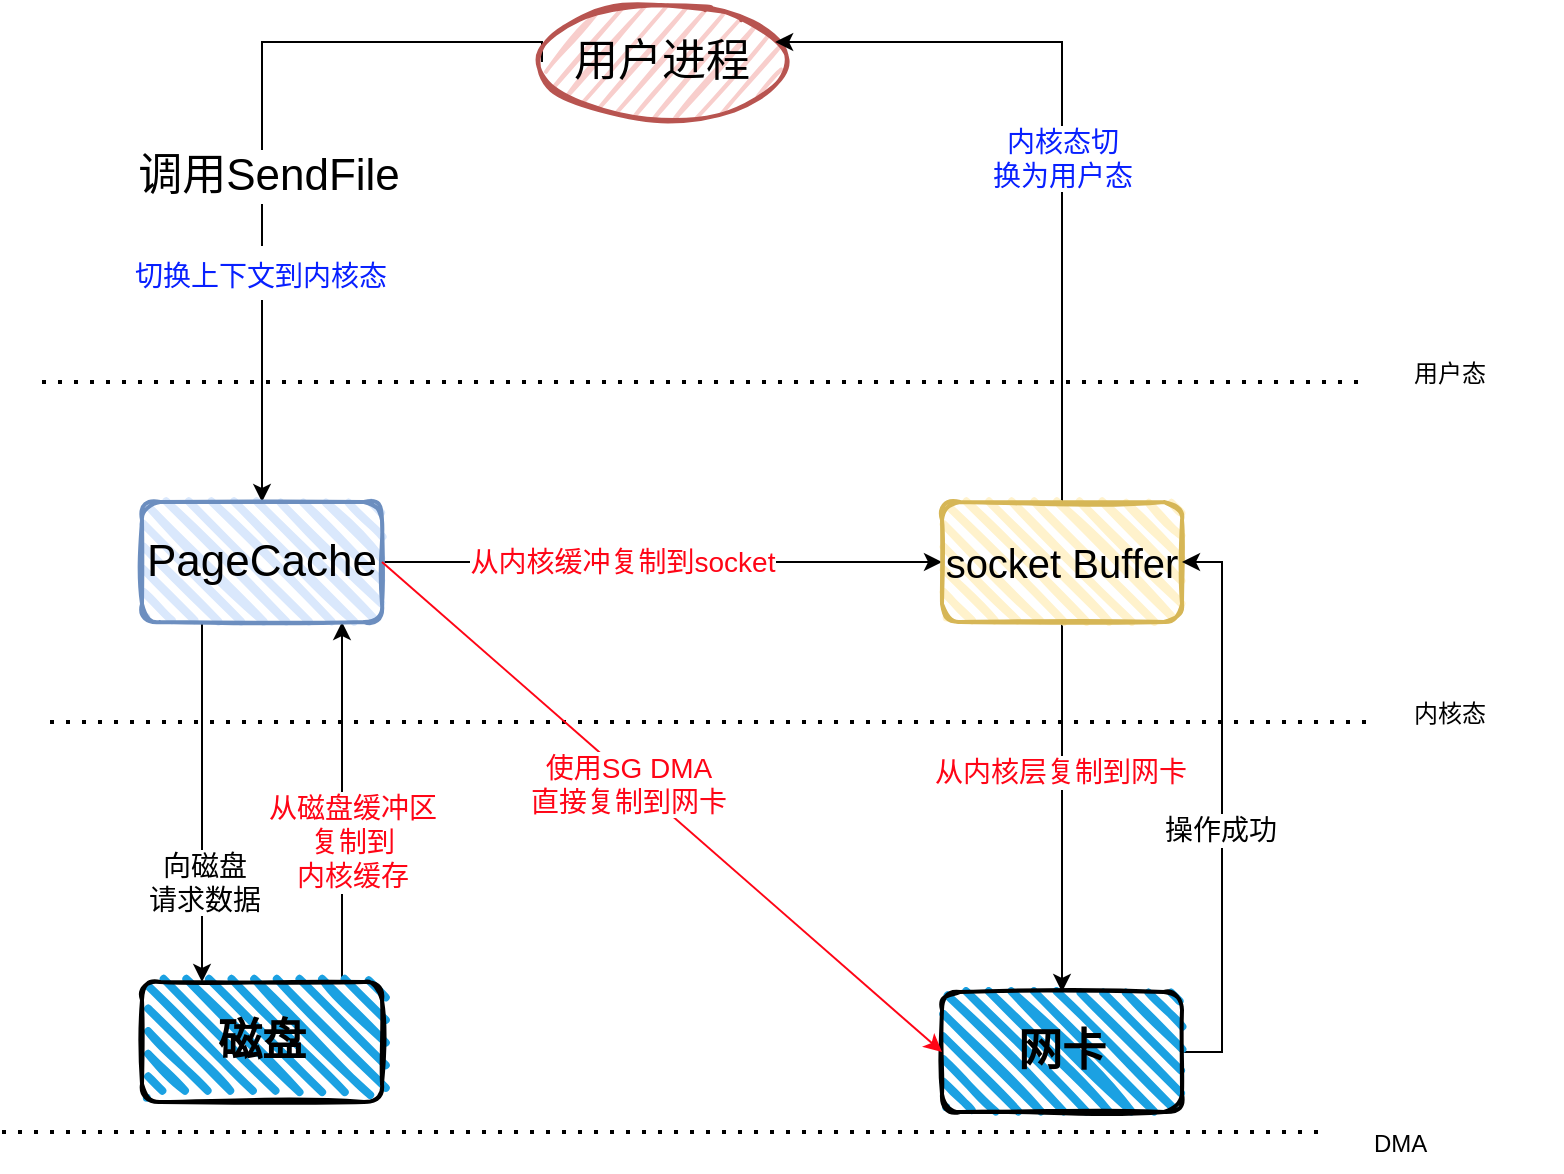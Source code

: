 <mxfile version="20.0.3" type="github">
  <diagram id="3L6O_lImzKorQvmIJOO7" name="第 1 页">
    <mxGraphModel dx="2062" dy="1122" grid="1" gridSize="10" guides="1" tooltips="1" connect="1" arrows="1" fold="1" page="1" pageScale="1" pageWidth="827" pageHeight="1169" math="0" shadow="0">
      <root>
        <mxCell id="0" />
        <mxCell id="1" parent="0" />
        <mxCell id="mh9Fd2oe_hD2y2MzJxfC-1" value="" style="endArrow=none;dashed=1;html=1;dashPattern=1 3;strokeWidth=2;rounded=0;" edge="1" parent="1">
          <mxGeometry width="50" height="50" relative="1" as="geometry">
            <mxPoint x="80" y="310" as="sourcePoint" />
            <mxPoint x="740" y="310" as="targetPoint" />
          </mxGeometry>
        </mxCell>
        <mxCell id="mh9Fd2oe_hD2y2MzJxfC-2" value="" style="endArrow=none;dashed=1;html=1;dashPattern=1 3;strokeWidth=2;rounded=0;" edge="1" parent="1">
          <mxGeometry width="50" height="50" relative="1" as="geometry">
            <mxPoint x="84" y="480" as="sourcePoint" />
            <mxPoint x="744" y="480" as="targetPoint" />
          </mxGeometry>
        </mxCell>
        <mxCell id="mh9Fd2oe_hD2y2MzJxfC-3" value="" style="endArrow=none;dashed=1;html=1;dashPattern=1 3;strokeWidth=2;rounded=0;" edge="1" parent="1">
          <mxGeometry width="50" height="50" relative="1" as="geometry">
            <mxPoint x="60" y="685" as="sourcePoint" />
            <mxPoint x="720" y="685" as="targetPoint" />
            <Array as="points">
              <mxPoint x="380" y="685" />
            </Array>
          </mxGeometry>
        </mxCell>
        <mxCell id="mh9Fd2oe_hD2y2MzJxfC-4" value="用户态" style="text;strokeColor=none;fillColor=none;align=left;verticalAlign=middle;spacingLeft=4;spacingRight=4;overflow=hidden;points=[[0,0.5],[1,0.5]];portConstraint=eastwest;rotatable=0;" vertex="1" parent="1">
          <mxGeometry x="760" y="290" width="80" height="30" as="geometry" />
        </mxCell>
        <mxCell id="mh9Fd2oe_hD2y2MzJxfC-5" value="内核态" style="text;strokeColor=none;fillColor=none;align=left;verticalAlign=middle;spacingLeft=4;spacingRight=4;overflow=hidden;points=[[0,0.5],[1,0.5]];portConstraint=eastwest;rotatable=0;" vertex="1" parent="1">
          <mxGeometry x="760" y="460" width="80" height="30" as="geometry" />
        </mxCell>
        <mxCell id="mh9Fd2oe_hD2y2MzJxfC-6" value="DMA" style="text;strokeColor=none;fillColor=none;align=left;verticalAlign=middle;spacingLeft=4;spacingRight=4;overflow=hidden;points=[[0,0.5],[1,0.5]];portConstraint=eastwest;rotatable=0;" vertex="1" parent="1">
          <mxGeometry x="740" y="675" width="80" height="30" as="geometry" />
        </mxCell>
        <mxCell id="mh9Fd2oe_hD2y2MzJxfC-16" style="edgeStyle=orthogonalEdgeStyle;rounded=0;orthogonalLoop=1;jettySize=auto;html=1;fontSize=14;" edge="1" parent="1" source="mh9Fd2oe_hD2y2MzJxfC-7" target="mh9Fd2oe_hD2y2MzJxfC-12">
          <mxGeometry relative="1" as="geometry">
            <mxPoint x="190" y="490" as="targetPoint" />
            <Array as="points">
              <mxPoint x="230" y="500" />
              <mxPoint x="230" y="500" />
            </Array>
          </mxGeometry>
        </mxCell>
        <mxCell id="mh9Fd2oe_hD2y2MzJxfC-18" value="从磁盘缓冲区&lt;br&gt;复制到&lt;br&gt;内核缓存" style="edgeLabel;html=1;align=center;verticalAlign=middle;resizable=0;points=[];fontSize=14;fontColor=#FF0516;" vertex="1" connectable="0" parent="mh9Fd2oe_hD2y2MzJxfC-16">
          <mxGeometry x="0.222" y="-5" relative="1" as="geometry">
            <mxPoint y="40" as="offset" />
          </mxGeometry>
        </mxCell>
        <mxCell id="mh9Fd2oe_hD2y2MzJxfC-7" value="&lt;b&gt;&lt;font style=&quot;font-size: 22px;&quot;&gt;磁盘&lt;/font&gt;&lt;/b&gt;" style="rounded=1;whiteSpace=wrap;html=1;strokeWidth=2;fillWeight=4;hachureGap=8;hachureAngle=45;fillColor=#1ba1e2;sketch=1;" vertex="1" parent="1">
          <mxGeometry x="130" y="610" width="120" height="60" as="geometry" />
        </mxCell>
        <mxCell id="mh9Fd2oe_hD2y2MzJxfC-11" style="edgeStyle=orthogonalEdgeStyle;rounded=0;orthogonalLoop=1;jettySize=auto;html=1;exitX=0;exitY=0.5;exitDx=0;exitDy=0;fontSize=22;" edge="1" parent="1" source="mh9Fd2oe_hD2y2MzJxfC-10" target="mh9Fd2oe_hD2y2MzJxfC-12">
          <mxGeometry relative="1" as="geometry">
            <mxPoint x="190" y="370" as="targetPoint" />
            <Array as="points">
              <mxPoint x="190" y="140" />
            </Array>
          </mxGeometry>
        </mxCell>
        <mxCell id="mh9Fd2oe_hD2y2MzJxfC-13" value="调用SendFile" style="edgeLabel;html=1;align=center;verticalAlign=middle;resizable=0;points=[];fontSize=22;" vertex="1" connectable="0" parent="mh9Fd2oe_hD2y2MzJxfC-11">
          <mxGeometry x="0.142" y="3" relative="1" as="geometry">
            <mxPoint as="offset" />
          </mxGeometry>
        </mxCell>
        <mxCell id="mh9Fd2oe_hD2y2MzJxfC-14" value="&lt;font style=&quot;font-size: 14px;&quot;&gt;切换上下文到内核态&lt;/font&gt;" style="edgeLabel;html=1;align=center;verticalAlign=middle;resizable=0;points=[];fontSize=22;fontColor=#0820FF;" vertex="1" connectable="0" parent="mh9Fd2oe_hD2y2MzJxfC-11">
          <mxGeometry x="0.392" y="-1" relative="1" as="geometry">
            <mxPoint as="offset" />
          </mxGeometry>
        </mxCell>
        <mxCell id="mh9Fd2oe_hD2y2MzJxfC-10" value="用户进程" style="ellipse;whiteSpace=wrap;html=1;strokeWidth=2;fillWeight=2;hachureGap=8;fillColor=#f8cecc;fillStyle=dots;sketch=1;fontSize=22;strokeColor=#b85450;" vertex="1" parent="1">
          <mxGeometry x="330" y="120" width="120" height="60" as="geometry" />
        </mxCell>
        <mxCell id="mh9Fd2oe_hD2y2MzJxfC-15" style="edgeStyle=orthogonalEdgeStyle;rounded=0;orthogonalLoop=1;jettySize=auto;html=1;exitX=0.5;exitY=1;exitDx=0;exitDy=0;fontSize=14;" edge="1" parent="1" source="mh9Fd2oe_hD2y2MzJxfC-12" target="mh9Fd2oe_hD2y2MzJxfC-7">
          <mxGeometry relative="1" as="geometry">
            <Array as="points">
              <mxPoint x="160" y="430" />
            </Array>
          </mxGeometry>
        </mxCell>
        <mxCell id="mh9Fd2oe_hD2y2MzJxfC-17" value="向磁盘&lt;br&gt;请求数据" style="edgeLabel;html=1;align=center;verticalAlign=middle;resizable=0;points=[];fontSize=14;" vertex="1" connectable="0" parent="mh9Fd2oe_hD2y2MzJxfC-15">
          <mxGeometry x="0.007" y="1" relative="1" as="geometry">
            <mxPoint y="54" as="offset" />
          </mxGeometry>
        </mxCell>
        <mxCell id="mh9Fd2oe_hD2y2MzJxfC-38" style="edgeStyle=orthogonalEdgeStyle;rounded=0;orthogonalLoop=1;jettySize=auto;html=1;exitX=1;exitY=0.5;exitDx=0;exitDy=0;entryX=0;entryY=0.5;entryDx=0;entryDy=0;fontSize=14;fontColor=#FF0516;" edge="1" parent="1" source="mh9Fd2oe_hD2y2MzJxfC-12" target="mh9Fd2oe_hD2y2MzJxfC-21">
          <mxGeometry relative="1" as="geometry" />
        </mxCell>
        <mxCell id="mh9Fd2oe_hD2y2MzJxfC-39" value="从内核缓冲复制到socket" style="edgeLabel;html=1;align=center;verticalAlign=middle;resizable=0;points=[];fontSize=14;fontColor=#FF0516;" vertex="1" connectable="0" parent="mh9Fd2oe_hD2y2MzJxfC-38">
          <mxGeometry x="-0.124" y="-4" relative="1" as="geometry">
            <mxPoint x="-3" y="-4" as="offset" />
          </mxGeometry>
        </mxCell>
        <mxCell id="mh9Fd2oe_hD2y2MzJxfC-12" value="PageCache" style="rounded=1;whiteSpace=wrap;html=1;strokeWidth=2;fillWeight=4;hachureGap=8;hachureAngle=45;fillColor=#dae8fc;sketch=1;fontSize=22;strokeColor=#6c8ebf;" vertex="1" parent="1">
          <mxGeometry x="130" y="370" width="120" height="60" as="geometry" />
        </mxCell>
        <mxCell id="mh9Fd2oe_hD2y2MzJxfC-30" style="edgeStyle=orthogonalEdgeStyle;rounded=0;orthogonalLoop=1;jettySize=auto;html=1;entryX=0.5;entryY=0;entryDx=0;entryDy=0;fontSize=14;" edge="1" parent="1" source="mh9Fd2oe_hD2y2MzJxfC-21" target="mh9Fd2oe_hD2y2MzJxfC-29">
          <mxGeometry relative="1" as="geometry" />
        </mxCell>
        <mxCell id="mh9Fd2oe_hD2y2MzJxfC-31" value="从内核层复制到网卡" style="edgeLabel;html=1;align=center;verticalAlign=middle;resizable=0;points=[];fontSize=14;fontColor=#FF0516;" vertex="1" connectable="0" parent="mh9Fd2oe_hD2y2MzJxfC-30">
          <mxGeometry x="-0.193" y="-1" relative="1" as="geometry">
            <mxPoint as="offset" />
          </mxGeometry>
        </mxCell>
        <mxCell id="mh9Fd2oe_hD2y2MzJxfC-35" style="edgeStyle=orthogonalEdgeStyle;rounded=0;orthogonalLoop=1;jettySize=auto;html=1;fontSize=14;" edge="1" parent="1" source="mh9Fd2oe_hD2y2MzJxfC-21" target="mh9Fd2oe_hD2y2MzJxfC-10">
          <mxGeometry relative="1" as="geometry">
            <mxPoint x="490" y="220" as="targetPoint" />
            <Array as="points">
              <mxPoint x="590" y="140" />
            </Array>
          </mxGeometry>
        </mxCell>
        <mxCell id="mh9Fd2oe_hD2y2MzJxfC-36" value="内核态切&lt;br&gt;换为用户态" style="edgeLabel;html=1;align=center;verticalAlign=middle;resizable=0;points=[];fontSize=14;fontColor=#0820FF;" vertex="1" connectable="0" parent="mh9Fd2oe_hD2y2MzJxfC-35">
          <mxGeometry x="-0.236" relative="1" as="geometry">
            <mxPoint y="-30" as="offset" />
          </mxGeometry>
        </mxCell>
        <mxCell id="mh9Fd2oe_hD2y2MzJxfC-21" value="&lt;font style=&quot;font-size: 20px;&quot;&gt;socket Buffer&lt;/font&gt;" style="rounded=1;whiteSpace=wrap;html=1;strokeWidth=2;fillWeight=4;hachureGap=8;hachureAngle=45;fillColor=#fff2cc;sketch=1;fontSize=14;strokeColor=#d6b656;" vertex="1" parent="1">
          <mxGeometry x="530" y="370" width="120" height="60" as="geometry" />
        </mxCell>
        <mxCell id="mh9Fd2oe_hD2y2MzJxfC-33" style="edgeStyle=orthogonalEdgeStyle;rounded=0;orthogonalLoop=1;jettySize=auto;html=1;entryX=1;entryY=0.5;entryDx=0;entryDy=0;fontSize=14;" edge="1" parent="1" source="mh9Fd2oe_hD2y2MzJxfC-29" target="mh9Fd2oe_hD2y2MzJxfC-21">
          <mxGeometry relative="1" as="geometry">
            <Array as="points">
              <mxPoint x="670" y="645" />
              <mxPoint x="670" y="400" />
            </Array>
          </mxGeometry>
        </mxCell>
        <mxCell id="mh9Fd2oe_hD2y2MzJxfC-34" value="操作成功" style="edgeLabel;html=1;align=center;verticalAlign=middle;resizable=0;points=[];fontSize=14;" vertex="1" connectable="0" parent="mh9Fd2oe_hD2y2MzJxfC-33">
          <mxGeometry x="-0.081" y="1" relative="1" as="geometry">
            <mxPoint as="offset" />
          </mxGeometry>
        </mxCell>
        <mxCell id="mh9Fd2oe_hD2y2MzJxfC-29" value="&lt;b&gt;&lt;font style=&quot;font-size: 22px;&quot;&gt;网卡&lt;/font&gt;&lt;/b&gt;" style="rounded=1;whiteSpace=wrap;html=1;strokeWidth=2;fillWeight=4;hachureGap=8;hachureAngle=45;fillColor=#1ba1e2;sketch=1;" vertex="1" parent="1">
          <mxGeometry x="530" y="615" width="120" height="60" as="geometry" />
        </mxCell>
        <mxCell id="mh9Fd2oe_hD2y2MzJxfC-40" value="" style="endArrow=classic;html=1;rounded=0;fontSize=14;fontColor=#FF0516;exitX=1;exitY=0.5;exitDx=0;exitDy=0;entryX=0;entryY=0.5;entryDx=0;entryDy=0;fontStyle=1;strokeColor=#FF0516;" edge="1" parent="1" source="mh9Fd2oe_hD2y2MzJxfC-12" target="mh9Fd2oe_hD2y2MzJxfC-29">
          <mxGeometry width="50" height="50" relative="1" as="geometry">
            <mxPoint x="390" y="420" as="sourcePoint" />
            <mxPoint x="440" y="370" as="targetPoint" />
          </mxGeometry>
        </mxCell>
        <mxCell id="mh9Fd2oe_hD2y2MzJxfC-41" value="使用SG DMA&lt;br&gt;直接复制到网卡" style="edgeLabel;html=1;align=center;verticalAlign=middle;resizable=0;points=[];fontSize=14;fontColor=#FF0516;" vertex="1" connectable="0" parent="mh9Fd2oe_hD2y2MzJxfC-40">
          <mxGeometry x="-0.11" y="-3" relative="1" as="geometry">
            <mxPoint as="offset" />
          </mxGeometry>
        </mxCell>
      </root>
    </mxGraphModel>
  </diagram>
</mxfile>

